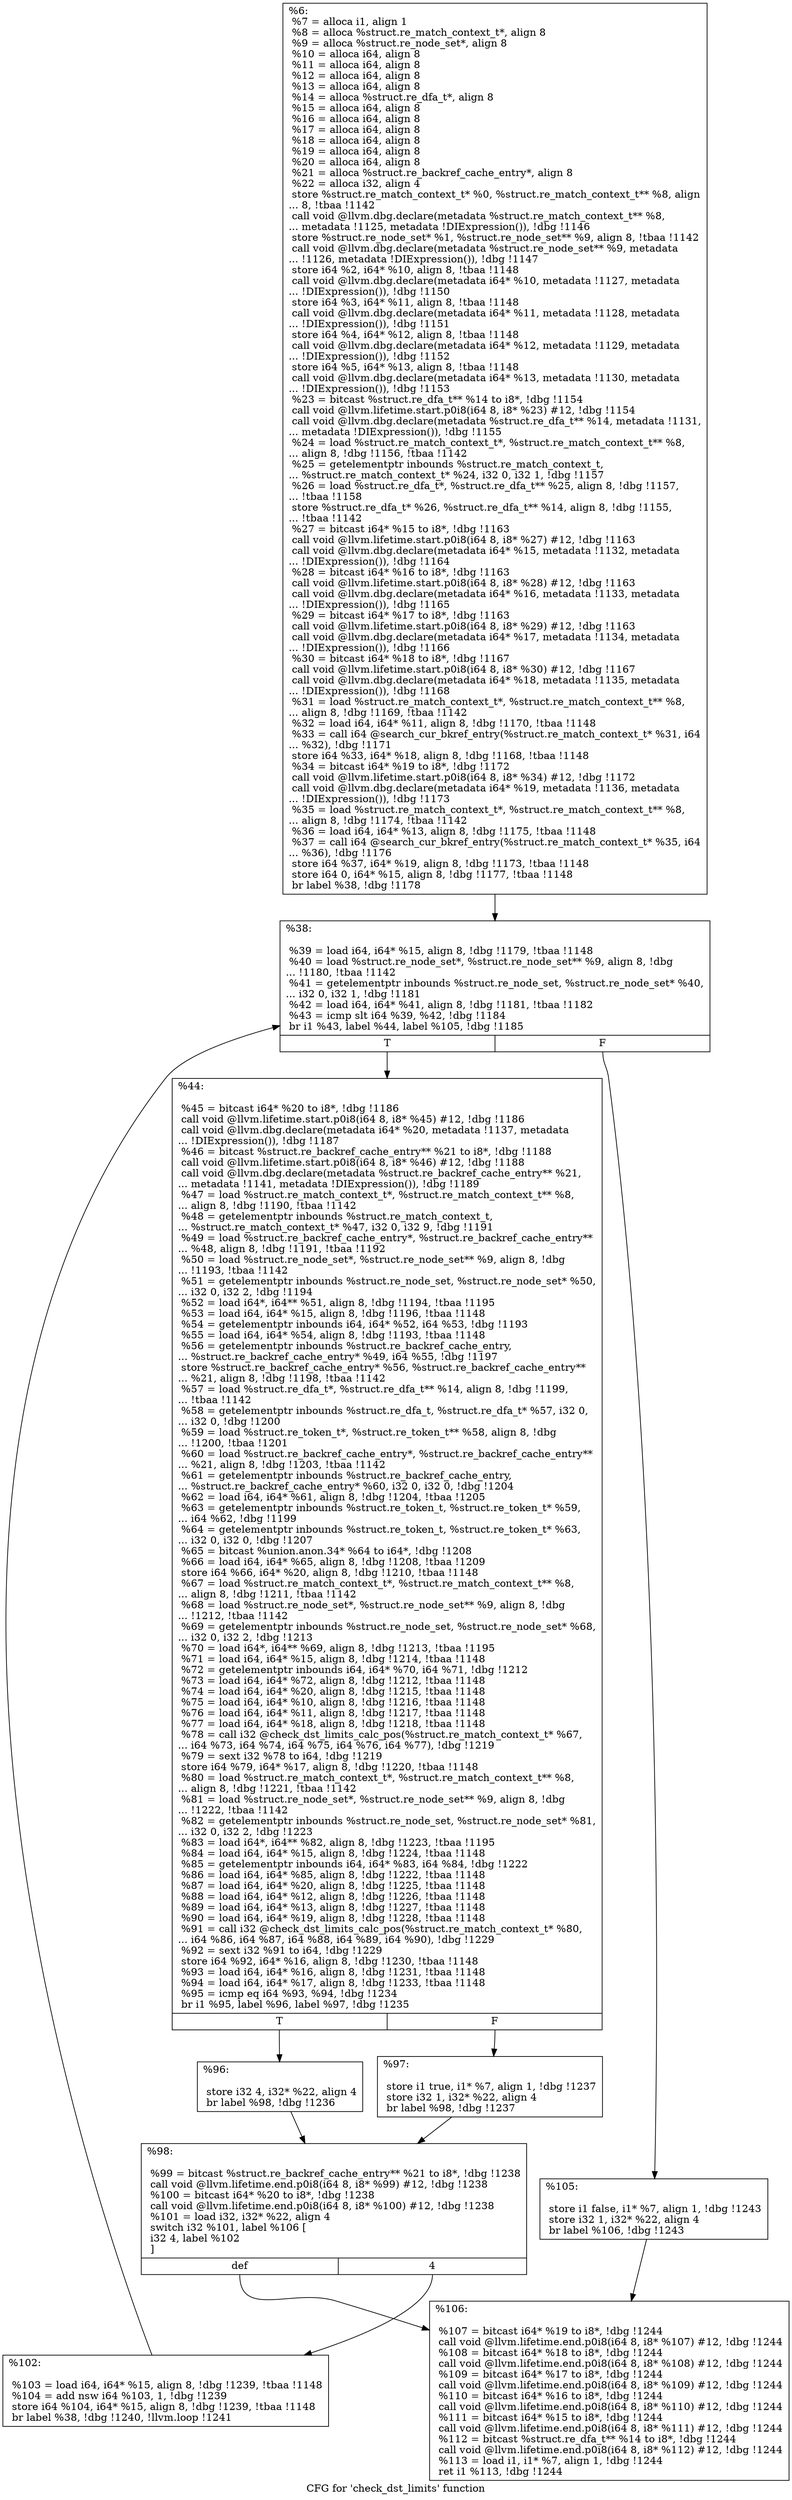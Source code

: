 digraph "CFG for 'check_dst_limits' function" {
	label="CFG for 'check_dst_limits' function";

	Node0xea77d0 [shape=record,label="{%6:\l  %7 = alloca i1, align 1\l  %8 = alloca %struct.re_match_context_t*, align 8\l  %9 = alloca %struct.re_node_set*, align 8\l  %10 = alloca i64, align 8\l  %11 = alloca i64, align 8\l  %12 = alloca i64, align 8\l  %13 = alloca i64, align 8\l  %14 = alloca %struct.re_dfa_t*, align 8\l  %15 = alloca i64, align 8\l  %16 = alloca i64, align 8\l  %17 = alloca i64, align 8\l  %18 = alloca i64, align 8\l  %19 = alloca i64, align 8\l  %20 = alloca i64, align 8\l  %21 = alloca %struct.re_backref_cache_entry*, align 8\l  %22 = alloca i32, align 4\l  store %struct.re_match_context_t* %0, %struct.re_match_context_t** %8, align\l... 8, !tbaa !1142\l  call void @llvm.dbg.declare(metadata %struct.re_match_context_t** %8,\l... metadata !1125, metadata !DIExpression()), !dbg !1146\l  store %struct.re_node_set* %1, %struct.re_node_set** %9, align 8, !tbaa !1142\l  call void @llvm.dbg.declare(metadata %struct.re_node_set** %9, metadata\l... !1126, metadata !DIExpression()), !dbg !1147\l  store i64 %2, i64* %10, align 8, !tbaa !1148\l  call void @llvm.dbg.declare(metadata i64* %10, metadata !1127, metadata\l... !DIExpression()), !dbg !1150\l  store i64 %3, i64* %11, align 8, !tbaa !1148\l  call void @llvm.dbg.declare(metadata i64* %11, metadata !1128, metadata\l... !DIExpression()), !dbg !1151\l  store i64 %4, i64* %12, align 8, !tbaa !1148\l  call void @llvm.dbg.declare(metadata i64* %12, metadata !1129, metadata\l... !DIExpression()), !dbg !1152\l  store i64 %5, i64* %13, align 8, !tbaa !1148\l  call void @llvm.dbg.declare(metadata i64* %13, metadata !1130, metadata\l... !DIExpression()), !dbg !1153\l  %23 = bitcast %struct.re_dfa_t** %14 to i8*, !dbg !1154\l  call void @llvm.lifetime.start.p0i8(i64 8, i8* %23) #12, !dbg !1154\l  call void @llvm.dbg.declare(metadata %struct.re_dfa_t** %14, metadata !1131,\l... metadata !DIExpression()), !dbg !1155\l  %24 = load %struct.re_match_context_t*, %struct.re_match_context_t** %8,\l... align 8, !dbg !1156, !tbaa !1142\l  %25 = getelementptr inbounds %struct.re_match_context_t,\l... %struct.re_match_context_t* %24, i32 0, i32 1, !dbg !1157\l  %26 = load %struct.re_dfa_t*, %struct.re_dfa_t** %25, align 8, !dbg !1157,\l... !tbaa !1158\l  store %struct.re_dfa_t* %26, %struct.re_dfa_t** %14, align 8, !dbg !1155,\l... !tbaa !1142\l  %27 = bitcast i64* %15 to i8*, !dbg !1163\l  call void @llvm.lifetime.start.p0i8(i64 8, i8* %27) #12, !dbg !1163\l  call void @llvm.dbg.declare(metadata i64* %15, metadata !1132, metadata\l... !DIExpression()), !dbg !1164\l  %28 = bitcast i64* %16 to i8*, !dbg !1163\l  call void @llvm.lifetime.start.p0i8(i64 8, i8* %28) #12, !dbg !1163\l  call void @llvm.dbg.declare(metadata i64* %16, metadata !1133, metadata\l... !DIExpression()), !dbg !1165\l  %29 = bitcast i64* %17 to i8*, !dbg !1163\l  call void @llvm.lifetime.start.p0i8(i64 8, i8* %29) #12, !dbg !1163\l  call void @llvm.dbg.declare(metadata i64* %17, metadata !1134, metadata\l... !DIExpression()), !dbg !1166\l  %30 = bitcast i64* %18 to i8*, !dbg !1167\l  call void @llvm.lifetime.start.p0i8(i64 8, i8* %30) #12, !dbg !1167\l  call void @llvm.dbg.declare(metadata i64* %18, metadata !1135, metadata\l... !DIExpression()), !dbg !1168\l  %31 = load %struct.re_match_context_t*, %struct.re_match_context_t** %8,\l... align 8, !dbg !1169, !tbaa !1142\l  %32 = load i64, i64* %11, align 8, !dbg !1170, !tbaa !1148\l  %33 = call i64 @search_cur_bkref_entry(%struct.re_match_context_t* %31, i64\l... %32), !dbg !1171\l  store i64 %33, i64* %18, align 8, !dbg !1168, !tbaa !1148\l  %34 = bitcast i64* %19 to i8*, !dbg !1172\l  call void @llvm.lifetime.start.p0i8(i64 8, i8* %34) #12, !dbg !1172\l  call void @llvm.dbg.declare(metadata i64* %19, metadata !1136, metadata\l... !DIExpression()), !dbg !1173\l  %35 = load %struct.re_match_context_t*, %struct.re_match_context_t** %8,\l... align 8, !dbg !1174, !tbaa !1142\l  %36 = load i64, i64* %13, align 8, !dbg !1175, !tbaa !1148\l  %37 = call i64 @search_cur_bkref_entry(%struct.re_match_context_t* %35, i64\l... %36), !dbg !1176\l  store i64 %37, i64* %19, align 8, !dbg !1173, !tbaa !1148\l  store i64 0, i64* %15, align 8, !dbg !1177, !tbaa !1148\l  br label %38, !dbg !1178\l}"];
	Node0xea77d0 -> Node0xea7820;
	Node0xea7820 [shape=record,label="{%38:\l\l  %39 = load i64, i64* %15, align 8, !dbg !1179, !tbaa !1148\l  %40 = load %struct.re_node_set*, %struct.re_node_set** %9, align 8, !dbg\l... !1180, !tbaa !1142\l  %41 = getelementptr inbounds %struct.re_node_set, %struct.re_node_set* %40,\l... i32 0, i32 1, !dbg !1181\l  %42 = load i64, i64* %41, align 8, !dbg !1181, !tbaa !1182\l  %43 = icmp slt i64 %39, %42, !dbg !1184\l  br i1 %43, label %44, label %105, !dbg !1185\l|{<s0>T|<s1>F}}"];
	Node0xea7820:s0 -> Node0xea7870;
	Node0xea7820:s1 -> Node0xea7a00;
	Node0xea7870 [shape=record,label="{%44:\l\l  %45 = bitcast i64* %20 to i8*, !dbg !1186\l  call void @llvm.lifetime.start.p0i8(i64 8, i8* %45) #12, !dbg !1186\l  call void @llvm.dbg.declare(metadata i64* %20, metadata !1137, metadata\l... !DIExpression()), !dbg !1187\l  %46 = bitcast %struct.re_backref_cache_entry** %21 to i8*, !dbg !1188\l  call void @llvm.lifetime.start.p0i8(i64 8, i8* %46) #12, !dbg !1188\l  call void @llvm.dbg.declare(metadata %struct.re_backref_cache_entry** %21,\l... metadata !1141, metadata !DIExpression()), !dbg !1189\l  %47 = load %struct.re_match_context_t*, %struct.re_match_context_t** %8,\l... align 8, !dbg !1190, !tbaa !1142\l  %48 = getelementptr inbounds %struct.re_match_context_t,\l... %struct.re_match_context_t* %47, i32 0, i32 9, !dbg !1191\l  %49 = load %struct.re_backref_cache_entry*, %struct.re_backref_cache_entry**\l... %48, align 8, !dbg !1191, !tbaa !1192\l  %50 = load %struct.re_node_set*, %struct.re_node_set** %9, align 8, !dbg\l... !1193, !tbaa !1142\l  %51 = getelementptr inbounds %struct.re_node_set, %struct.re_node_set* %50,\l... i32 0, i32 2, !dbg !1194\l  %52 = load i64*, i64** %51, align 8, !dbg !1194, !tbaa !1195\l  %53 = load i64, i64* %15, align 8, !dbg !1196, !tbaa !1148\l  %54 = getelementptr inbounds i64, i64* %52, i64 %53, !dbg !1193\l  %55 = load i64, i64* %54, align 8, !dbg !1193, !tbaa !1148\l  %56 = getelementptr inbounds %struct.re_backref_cache_entry,\l... %struct.re_backref_cache_entry* %49, i64 %55, !dbg !1197\l  store %struct.re_backref_cache_entry* %56, %struct.re_backref_cache_entry**\l... %21, align 8, !dbg !1198, !tbaa !1142\l  %57 = load %struct.re_dfa_t*, %struct.re_dfa_t** %14, align 8, !dbg !1199,\l... !tbaa !1142\l  %58 = getelementptr inbounds %struct.re_dfa_t, %struct.re_dfa_t* %57, i32 0,\l... i32 0, !dbg !1200\l  %59 = load %struct.re_token_t*, %struct.re_token_t** %58, align 8, !dbg\l... !1200, !tbaa !1201\l  %60 = load %struct.re_backref_cache_entry*, %struct.re_backref_cache_entry**\l... %21, align 8, !dbg !1203, !tbaa !1142\l  %61 = getelementptr inbounds %struct.re_backref_cache_entry,\l... %struct.re_backref_cache_entry* %60, i32 0, i32 0, !dbg !1204\l  %62 = load i64, i64* %61, align 8, !dbg !1204, !tbaa !1205\l  %63 = getelementptr inbounds %struct.re_token_t, %struct.re_token_t* %59,\l... i64 %62, !dbg !1199\l  %64 = getelementptr inbounds %struct.re_token_t, %struct.re_token_t* %63,\l... i32 0, i32 0, !dbg !1207\l  %65 = bitcast %union.anon.34* %64 to i64*, !dbg !1208\l  %66 = load i64, i64* %65, align 8, !dbg !1208, !tbaa !1209\l  store i64 %66, i64* %20, align 8, !dbg !1210, !tbaa !1148\l  %67 = load %struct.re_match_context_t*, %struct.re_match_context_t** %8,\l... align 8, !dbg !1211, !tbaa !1142\l  %68 = load %struct.re_node_set*, %struct.re_node_set** %9, align 8, !dbg\l... !1212, !tbaa !1142\l  %69 = getelementptr inbounds %struct.re_node_set, %struct.re_node_set* %68,\l... i32 0, i32 2, !dbg !1213\l  %70 = load i64*, i64** %69, align 8, !dbg !1213, !tbaa !1195\l  %71 = load i64, i64* %15, align 8, !dbg !1214, !tbaa !1148\l  %72 = getelementptr inbounds i64, i64* %70, i64 %71, !dbg !1212\l  %73 = load i64, i64* %72, align 8, !dbg !1212, !tbaa !1148\l  %74 = load i64, i64* %20, align 8, !dbg !1215, !tbaa !1148\l  %75 = load i64, i64* %10, align 8, !dbg !1216, !tbaa !1148\l  %76 = load i64, i64* %11, align 8, !dbg !1217, !tbaa !1148\l  %77 = load i64, i64* %18, align 8, !dbg !1218, !tbaa !1148\l  %78 = call i32 @check_dst_limits_calc_pos(%struct.re_match_context_t* %67,\l... i64 %73, i64 %74, i64 %75, i64 %76, i64 %77), !dbg !1219\l  %79 = sext i32 %78 to i64, !dbg !1219\l  store i64 %79, i64* %17, align 8, !dbg !1220, !tbaa !1148\l  %80 = load %struct.re_match_context_t*, %struct.re_match_context_t** %8,\l... align 8, !dbg !1221, !tbaa !1142\l  %81 = load %struct.re_node_set*, %struct.re_node_set** %9, align 8, !dbg\l... !1222, !tbaa !1142\l  %82 = getelementptr inbounds %struct.re_node_set, %struct.re_node_set* %81,\l... i32 0, i32 2, !dbg !1223\l  %83 = load i64*, i64** %82, align 8, !dbg !1223, !tbaa !1195\l  %84 = load i64, i64* %15, align 8, !dbg !1224, !tbaa !1148\l  %85 = getelementptr inbounds i64, i64* %83, i64 %84, !dbg !1222\l  %86 = load i64, i64* %85, align 8, !dbg !1222, !tbaa !1148\l  %87 = load i64, i64* %20, align 8, !dbg !1225, !tbaa !1148\l  %88 = load i64, i64* %12, align 8, !dbg !1226, !tbaa !1148\l  %89 = load i64, i64* %13, align 8, !dbg !1227, !tbaa !1148\l  %90 = load i64, i64* %19, align 8, !dbg !1228, !tbaa !1148\l  %91 = call i32 @check_dst_limits_calc_pos(%struct.re_match_context_t* %80,\l... i64 %86, i64 %87, i64 %88, i64 %89, i64 %90), !dbg !1229\l  %92 = sext i32 %91 to i64, !dbg !1229\l  store i64 %92, i64* %16, align 8, !dbg !1230, !tbaa !1148\l  %93 = load i64, i64* %16, align 8, !dbg !1231, !tbaa !1148\l  %94 = load i64, i64* %17, align 8, !dbg !1233, !tbaa !1148\l  %95 = icmp eq i64 %93, %94, !dbg !1234\l  br i1 %95, label %96, label %97, !dbg !1235\l|{<s0>T|<s1>F}}"];
	Node0xea7870:s0 -> Node0xea78c0;
	Node0xea7870:s1 -> Node0xea7910;
	Node0xea78c0 [shape=record,label="{%96:\l\l  store i32 4, i32* %22, align 4\l  br label %98, !dbg !1236\l}"];
	Node0xea78c0 -> Node0xea7960;
	Node0xea7910 [shape=record,label="{%97:\l\l  store i1 true, i1* %7, align 1, !dbg !1237\l  store i32 1, i32* %22, align 4\l  br label %98, !dbg !1237\l}"];
	Node0xea7910 -> Node0xea7960;
	Node0xea7960 [shape=record,label="{%98:\l\l  %99 = bitcast %struct.re_backref_cache_entry** %21 to i8*, !dbg !1238\l  call void @llvm.lifetime.end.p0i8(i64 8, i8* %99) #12, !dbg !1238\l  %100 = bitcast i64* %20 to i8*, !dbg !1238\l  call void @llvm.lifetime.end.p0i8(i64 8, i8* %100) #12, !dbg !1238\l  %101 = load i32, i32* %22, align 4\l  switch i32 %101, label %106 [\l    i32 4, label %102\l  ]\l|{<s0>def|<s1>4}}"];
	Node0xea7960:s0 -> Node0xea7a50;
	Node0xea7960:s1 -> Node0xea79b0;
	Node0xea79b0 [shape=record,label="{%102:\l\l  %103 = load i64, i64* %15, align 8, !dbg !1239, !tbaa !1148\l  %104 = add nsw i64 %103, 1, !dbg !1239\l  store i64 %104, i64* %15, align 8, !dbg !1239, !tbaa !1148\l  br label %38, !dbg !1240, !llvm.loop !1241\l}"];
	Node0xea79b0 -> Node0xea7820;
	Node0xea7a00 [shape=record,label="{%105:\l\l  store i1 false, i1* %7, align 1, !dbg !1243\l  store i32 1, i32* %22, align 4\l  br label %106, !dbg !1243\l}"];
	Node0xea7a00 -> Node0xea7a50;
	Node0xea7a50 [shape=record,label="{%106:\l\l  %107 = bitcast i64* %19 to i8*, !dbg !1244\l  call void @llvm.lifetime.end.p0i8(i64 8, i8* %107) #12, !dbg !1244\l  %108 = bitcast i64* %18 to i8*, !dbg !1244\l  call void @llvm.lifetime.end.p0i8(i64 8, i8* %108) #12, !dbg !1244\l  %109 = bitcast i64* %17 to i8*, !dbg !1244\l  call void @llvm.lifetime.end.p0i8(i64 8, i8* %109) #12, !dbg !1244\l  %110 = bitcast i64* %16 to i8*, !dbg !1244\l  call void @llvm.lifetime.end.p0i8(i64 8, i8* %110) #12, !dbg !1244\l  %111 = bitcast i64* %15 to i8*, !dbg !1244\l  call void @llvm.lifetime.end.p0i8(i64 8, i8* %111) #12, !dbg !1244\l  %112 = bitcast %struct.re_dfa_t** %14 to i8*, !dbg !1244\l  call void @llvm.lifetime.end.p0i8(i64 8, i8* %112) #12, !dbg !1244\l  %113 = load i1, i1* %7, align 1, !dbg !1244\l  ret i1 %113, !dbg !1244\l}"];
}
